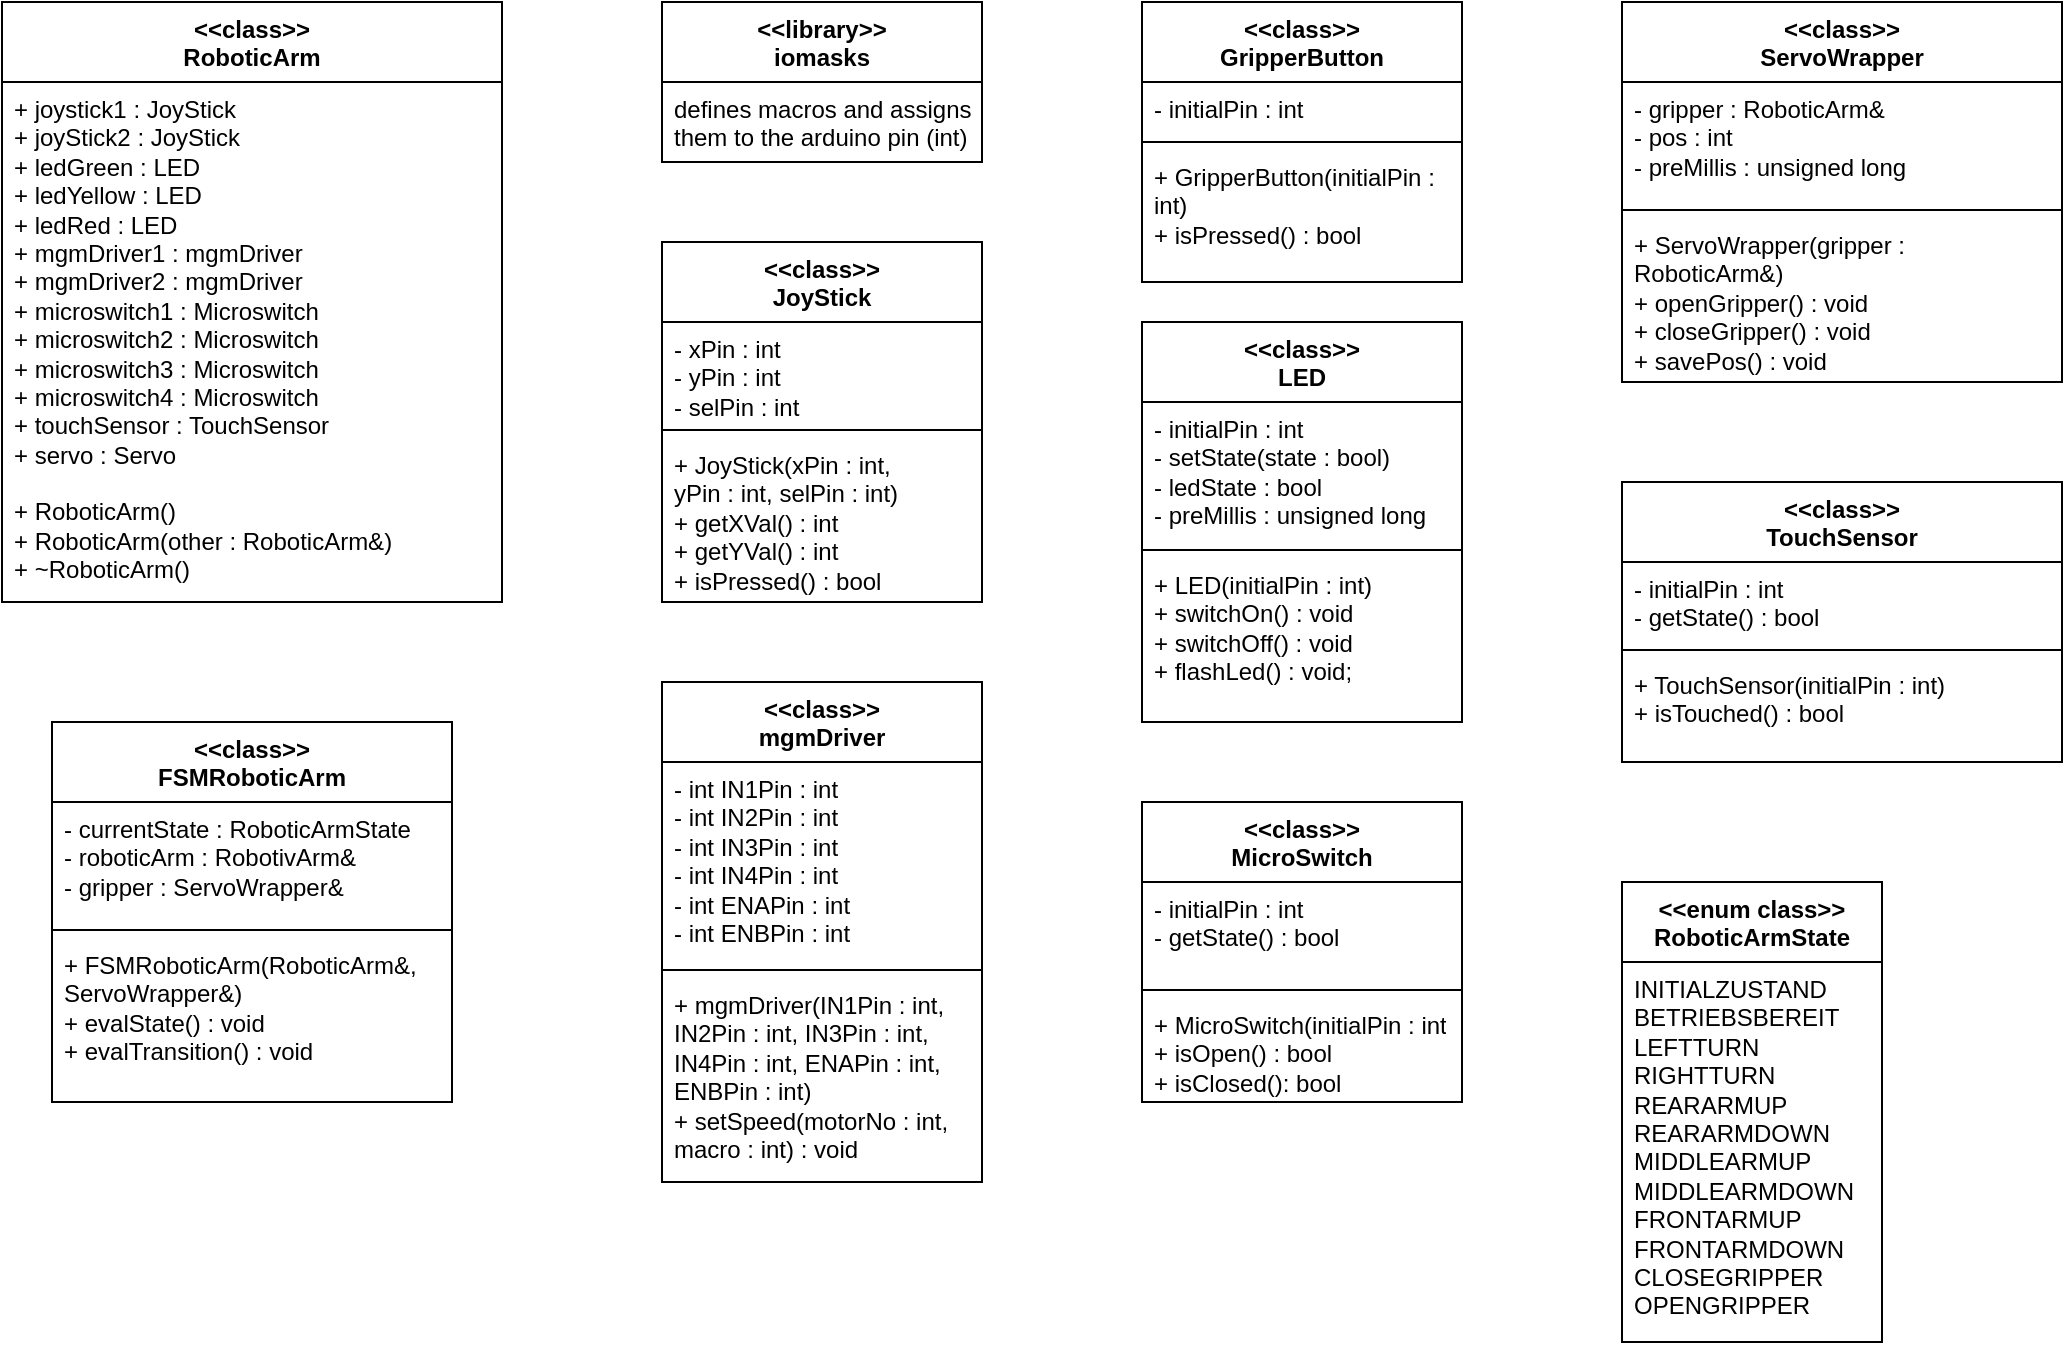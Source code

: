 <mxfile version="24.7.17">
  <diagram id="C5RBs43oDa-KdzZeNtuy" name="Page-1">
    <mxGraphModel dx="1619" dy="1180" grid="1" gridSize="10" guides="1" tooltips="1" connect="1" arrows="1" fold="1" page="1" pageScale="1" pageWidth="827" pageHeight="1169" math="0" shadow="0">
      <root>
        <mxCell id="WIyWlLk6GJQsqaUBKTNV-0" />
        <mxCell id="WIyWlLk6GJQsqaUBKTNV-1" parent="WIyWlLk6GJQsqaUBKTNV-0" />
        <mxCell id="HZ8HwrPfKCRjwxJF_i9Q-2" value="&lt;div&gt;&amp;lt;&amp;lt;library&amp;gt;&amp;gt;&lt;br&gt;iomasks&lt;/div&gt;" style="swimlane;fontStyle=1;align=center;verticalAlign=top;childLayout=stackLayout;horizontal=1;startSize=40;horizontalStack=0;resizeParent=1;resizeParentMax=0;resizeLast=0;collapsible=1;marginBottom=0;whiteSpace=wrap;html=1;" parent="WIyWlLk6GJQsqaUBKTNV-1" vertex="1">
          <mxGeometry x="200" y="80" width="160" height="80" as="geometry" />
        </mxCell>
        <mxCell id="HZ8HwrPfKCRjwxJF_i9Q-3" value="defines macros and assigns them to the arduino pin (int)" style="text;strokeColor=none;fillColor=none;align=left;verticalAlign=top;spacingLeft=4;spacingRight=4;overflow=hidden;rotatable=0;points=[[0,0.5],[1,0.5]];portConstraint=eastwest;whiteSpace=wrap;html=1;" parent="HZ8HwrPfKCRjwxJF_i9Q-2" vertex="1">
          <mxGeometry y="40" width="160" height="40" as="geometry" />
        </mxCell>
        <mxCell id="HZ8HwrPfKCRjwxJF_i9Q-6" value="&lt;div&gt;&amp;lt;&amp;lt;class&amp;gt;&amp;gt;&lt;/div&gt;GripperButton" style="swimlane;fontStyle=1;align=center;verticalAlign=top;childLayout=stackLayout;horizontal=1;startSize=40;horizontalStack=0;resizeParent=1;resizeParentMax=0;resizeLast=0;collapsible=1;marginBottom=0;whiteSpace=wrap;html=1;" parent="WIyWlLk6GJQsqaUBKTNV-1" vertex="1">
          <mxGeometry x="440" y="80" width="160" height="140" as="geometry" />
        </mxCell>
        <mxCell id="HZ8HwrPfKCRjwxJF_i9Q-7" value="- initialPin : int" style="text;strokeColor=none;fillColor=none;align=left;verticalAlign=top;spacingLeft=4;spacingRight=4;overflow=hidden;rotatable=0;points=[[0,0.5],[1,0.5]];portConstraint=eastwest;whiteSpace=wrap;html=1;" parent="HZ8HwrPfKCRjwxJF_i9Q-6" vertex="1">
          <mxGeometry y="40" width="160" height="26" as="geometry" />
        </mxCell>
        <mxCell id="HZ8HwrPfKCRjwxJF_i9Q-8" value="" style="line;strokeWidth=1;fillColor=none;align=left;verticalAlign=middle;spacingTop=-1;spacingLeft=3;spacingRight=3;rotatable=0;labelPosition=right;points=[];portConstraint=eastwest;strokeColor=inherit;" parent="HZ8HwrPfKCRjwxJF_i9Q-6" vertex="1">
          <mxGeometry y="66" width="160" height="8" as="geometry" />
        </mxCell>
        <mxCell id="HZ8HwrPfKCRjwxJF_i9Q-9" value="+ GripperButton(initialPin : int)&lt;div&gt;+ isPressed() : bool&lt;/div&gt;" style="text;strokeColor=none;fillColor=none;align=left;verticalAlign=top;spacingLeft=4;spacingRight=4;overflow=hidden;rotatable=0;points=[[0,0.5],[1,0.5]];portConstraint=eastwest;whiteSpace=wrap;html=1;" parent="HZ8HwrPfKCRjwxJF_i9Q-6" vertex="1">
          <mxGeometry y="74" width="160" height="66" as="geometry" />
        </mxCell>
        <mxCell id="HZ8HwrPfKCRjwxJF_i9Q-10" value="&lt;div&gt;&amp;lt;&amp;lt;class&amp;gt;&amp;gt;&lt;/div&gt;&lt;div&gt;JoyStick&lt;/div&gt;" style="swimlane;fontStyle=1;align=center;verticalAlign=top;childLayout=stackLayout;horizontal=1;startSize=40;horizontalStack=0;resizeParent=1;resizeParentMax=0;resizeLast=0;collapsible=1;marginBottom=0;whiteSpace=wrap;html=1;" parent="WIyWlLk6GJQsqaUBKTNV-1" vertex="1">
          <mxGeometry x="200" y="200" width="160" height="180" as="geometry" />
        </mxCell>
        <mxCell id="HZ8HwrPfKCRjwxJF_i9Q-11" value="- xPin : int&lt;div&gt;- yPin : int&lt;br&gt;- selPin : int&lt;/div&gt;" style="text;strokeColor=none;fillColor=none;align=left;verticalAlign=top;spacingLeft=4;spacingRight=4;overflow=hidden;rotatable=0;points=[[0,0.5],[1,0.5]];portConstraint=eastwest;whiteSpace=wrap;html=1;" parent="HZ8HwrPfKCRjwxJF_i9Q-10" vertex="1">
          <mxGeometry y="40" width="160" height="50" as="geometry" />
        </mxCell>
        <mxCell id="HZ8HwrPfKCRjwxJF_i9Q-12" value="" style="line;strokeWidth=1;fillColor=none;align=left;verticalAlign=middle;spacingTop=-1;spacingLeft=3;spacingRight=3;rotatable=0;labelPosition=right;points=[];portConstraint=eastwest;strokeColor=inherit;" parent="HZ8HwrPfKCRjwxJF_i9Q-10" vertex="1">
          <mxGeometry y="90" width="160" height="8" as="geometry" />
        </mxCell>
        <mxCell id="HZ8HwrPfKCRjwxJF_i9Q-13" value="+ JoyStick(xPin : int,&amp;nbsp;&lt;div&gt;yPin : int, selPin : int)&lt;/div&gt;&lt;div&gt;+ getXVal() : int&lt;/div&gt;&lt;div&gt;+ getYVal() : int&lt;/div&gt;&lt;div&gt;+ isPressed() : bool&lt;/div&gt;" style="text;strokeColor=none;fillColor=none;align=left;verticalAlign=top;spacingLeft=4;spacingRight=4;overflow=hidden;rotatable=0;points=[[0,0.5],[1,0.5]];portConstraint=eastwest;whiteSpace=wrap;html=1;" parent="HZ8HwrPfKCRjwxJF_i9Q-10" vertex="1">
          <mxGeometry y="98" width="160" height="82" as="geometry" />
        </mxCell>
        <mxCell id="HZ8HwrPfKCRjwxJF_i9Q-14" value="&lt;div&gt;&amp;lt;&amp;lt;class&amp;gt;&amp;gt;&lt;/div&gt;&lt;div&gt;LED&lt;/div&gt;" style="swimlane;fontStyle=1;align=center;verticalAlign=top;childLayout=stackLayout;horizontal=1;startSize=40;horizontalStack=0;resizeParent=1;resizeParentMax=0;resizeLast=0;collapsible=1;marginBottom=0;whiteSpace=wrap;html=1;" parent="WIyWlLk6GJQsqaUBKTNV-1" vertex="1">
          <mxGeometry x="440" y="240" width="160" height="200" as="geometry" />
        </mxCell>
        <mxCell id="HZ8HwrPfKCRjwxJF_i9Q-15" value="- initialPin : int&lt;div&gt;- setState(state : bool)&lt;/div&gt;&lt;div&gt;- ledState : bool&lt;/div&gt;&lt;div&gt;- preMillis : unsigned long&lt;/div&gt;" style="text;strokeColor=none;fillColor=none;align=left;verticalAlign=top;spacingLeft=4;spacingRight=4;overflow=hidden;rotatable=0;points=[[0,0.5],[1,0.5]];portConstraint=eastwest;whiteSpace=wrap;html=1;" parent="HZ8HwrPfKCRjwxJF_i9Q-14" vertex="1">
          <mxGeometry y="40" width="160" height="70" as="geometry" />
        </mxCell>
        <mxCell id="HZ8HwrPfKCRjwxJF_i9Q-16" value="" style="line;strokeWidth=1;fillColor=none;align=left;verticalAlign=middle;spacingTop=-1;spacingLeft=3;spacingRight=3;rotatable=0;labelPosition=right;points=[];portConstraint=eastwest;strokeColor=inherit;" parent="HZ8HwrPfKCRjwxJF_i9Q-14" vertex="1">
          <mxGeometry y="110" width="160" height="8" as="geometry" />
        </mxCell>
        <mxCell id="HZ8HwrPfKCRjwxJF_i9Q-17" value="+ LED(initialPin : int)&lt;div&gt;+ switchOn() : void&lt;/div&gt;&lt;div&gt;+ switchOff() : void&lt;/div&gt;&lt;div&gt;+ flashLed() : void;&lt;/div&gt;" style="text;strokeColor=none;fillColor=none;align=left;verticalAlign=top;spacingLeft=4;spacingRight=4;overflow=hidden;rotatable=0;points=[[0,0.5],[1,0.5]];portConstraint=eastwest;whiteSpace=wrap;html=1;" parent="HZ8HwrPfKCRjwxJF_i9Q-14" vertex="1">
          <mxGeometry y="118" width="160" height="82" as="geometry" />
        </mxCell>
        <mxCell id="HZ8HwrPfKCRjwxJF_i9Q-18" value="&lt;div&gt;&amp;lt;&amp;lt;class&amp;gt;&amp;gt;&lt;/div&gt;&lt;div&gt;mgmDriver&lt;/div&gt;" style="swimlane;fontStyle=1;align=center;verticalAlign=top;childLayout=stackLayout;horizontal=1;startSize=40;horizontalStack=0;resizeParent=1;resizeParentMax=0;resizeLast=0;collapsible=1;marginBottom=0;whiteSpace=wrap;html=1;" parent="WIyWlLk6GJQsqaUBKTNV-1" vertex="1">
          <mxGeometry x="200" y="420" width="160" height="250" as="geometry" />
        </mxCell>
        <mxCell id="HZ8HwrPfKCRjwxJF_i9Q-19" value="- int IN1Pin : int&lt;div&gt;- int IN2Pin : int&lt;br&gt;&lt;/div&gt;&lt;div&gt;- int IN3Pin : int&lt;br&gt;&lt;/div&gt;&lt;div&gt;- int IN4Pin : int&lt;br&gt;&lt;/div&gt;&lt;div&gt;- int ENAPin : int&lt;br&gt;&lt;/div&gt;&lt;div&gt;- int ENBPin : int&lt;br&gt;&lt;/div&gt;" style="text;strokeColor=none;fillColor=none;align=left;verticalAlign=top;spacingLeft=4;spacingRight=4;overflow=hidden;rotatable=0;points=[[0,0.5],[1,0.5]];portConstraint=eastwest;whiteSpace=wrap;html=1;" parent="HZ8HwrPfKCRjwxJF_i9Q-18" vertex="1">
          <mxGeometry y="40" width="160" height="100" as="geometry" />
        </mxCell>
        <mxCell id="HZ8HwrPfKCRjwxJF_i9Q-20" value="" style="line;strokeWidth=1;fillColor=none;align=left;verticalAlign=middle;spacingTop=-1;spacingLeft=3;spacingRight=3;rotatable=0;labelPosition=right;points=[];portConstraint=eastwest;strokeColor=inherit;" parent="HZ8HwrPfKCRjwxJF_i9Q-18" vertex="1">
          <mxGeometry y="140" width="160" height="8" as="geometry" />
        </mxCell>
        <mxCell id="HZ8HwrPfKCRjwxJF_i9Q-21" value="+ mgmDriver(IN1Pin : int, IN2Pin : int, IN3Pin : int, IN4Pin : int, ENAPin : int, ENBPin : int)&lt;div&gt;+ setSpeed(motorNo : int, macro : int&lt;span style=&quot;background-color: initial;&quot;&gt;) : void&lt;/span&gt;&lt;/div&gt;" style="text;strokeColor=none;fillColor=none;align=left;verticalAlign=top;spacingLeft=4;spacingRight=4;overflow=hidden;rotatable=0;points=[[0,0.5],[1,0.5]];portConstraint=eastwest;whiteSpace=wrap;html=1;" parent="HZ8HwrPfKCRjwxJF_i9Q-18" vertex="1">
          <mxGeometry y="148" width="160" height="102" as="geometry" />
        </mxCell>
        <mxCell id="HZ8HwrPfKCRjwxJF_i9Q-22" value="&lt;div&gt;&amp;lt;&amp;lt;class&amp;gt;&amp;gt;&lt;/div&gt;&lt;div&gt;MicroSwitch&lt;/div&gt;" style="swimlane;fontStyle=1;align=center;verticalAlign=top;childLayout=stackLayout;horizontal=1;startSize=40;horizontalStack=0;resizeParent=1;resizeParentMax=0;resizeLast=0;collapsible=1;marginBottom=0;whiteSpace=wrap;html=1;" parent="WIyWlLk6GJQsqaUBKTNV-1" vertex="1">
          <mxGeometry x="440" y="480" width="160" height="150" as="geometry" />
        </mxCell>
        <mxCell id="HZ8HwrPfKCRjwxJF_i9Q-23" value="- initialPin : int&lt;div&gt;- getState() : bool&lt;/div&gt;" style="text;strokeColor=none;fillColor=none;align=left;verticalAlign=top;spacingLeft=4;spacingRight=4;overflow=hidden;rotatable=0;points=[[0,0.5],[1,0.5]];portConstraint=eastwest;whiteSpace=wrap;html=1;" parent="HZ8HwrPfKCRjwxJF_i9Q-22" vertex="1">
          <mxGeometry y="40" width="160" height="50" as="geometry" />
        </mxCell>
        <mxCell id="HZ8HwrPfKCRjwxJF_i9Q-24" value="" style="line;strokeWidth=1;fillColor=none;align=left;verticalAlign=middle;spacingTop=-1;spacingLeft=3;spacingRight=3;rotatable=0;labelPosition=right;points=[];portConstraint=eastwest;strokeColor=inherit;" parent="HZ8HwrPfKCRjwxJF_i9Q-22" vertex="1">
          <mxGeometry y="90" width="160" height="8" as="geometry" />
        </mxCell>
        <mxCell id="HZ8HwrPfKCRjwxJF_i9Q-25" value="+ MicroSwitch(initialPin : int&lt;div&gt;+ isOpen() : bool&lt;/div&gt;&lt;div&gt;+ isClosed(): bool&lt;/div&gt;" style="text;strokeColor=none;fillColor=none;align=left;verticalAlign=top;spacingLeft=4;spacingRight=4;overflow=hidden;rotatable=0;points=[[0,0.5],[1,0.5]];portConstraint=eastwest;whiteSpace=wrap;html=1;" parent="HZ8HwrPfKCRjwxJF_i9Q-22" vertex="1">
          <mxGeometry y="98" width="160" height="52" as="geometry" />
        </mxCell>
        <mxCell id="HZ8HwrPfKCRjwxJF_i9Q-26" value="&lt;div&gt;&amp;lt;&amp;lt;class&amp;gt;&amp;gt;&lt;/div&gt;&lt;div&gt;RoboticArm&lt;/div&gt;" style="swimlane;fontStyle=1;align=center;verticalAlign=top;childLayout=stackLayout;horizontal=1;startSize=40;horizontalStack=0;resizeParent=1;resizeParentMax=0;resizeLast=0;collapsible=1;marginBottom=0;whiteSpace=wrap;html=1;" parent="WIyWlLk6GJQsqaUBKTNV-1" vertex="1">
          <mxGeometry x="-130" y="80" width="250" height="300" as="geometry" />
        </mxCell>
        <mxCell id="HZ8HwrPfKCRjwxJF_i9Q-27" value="+ joystick1 : JoyStick&lt;div&gt;+ joyStick2 : JoyStick&lt;/div&gt;&lt;div&gt;+ ledGreen : LED&lt;/div&gt;&lt;div&gt;+ ledYellow : LED&lt;/div&gt;&lt;div&gt;+ ledRed : LED&lt;/div&gt;&lt;div&gt;+ mgmDriver1 : mgmDriver&lt;/div&gt;&lt;div&gt;+ mgmDriver2 : mgmDriver&lt;/div&gt;&lt;div&gt;+ microswitch1 : Microswitch&lt;/div&gt;&lt;div&gt;+ microswitch2 : Microswitch&lt;br&gt;&lt;/div&gt;&lt;div&gt;+ microswitch3 : Microswitch&lt;br&gt;&lt;/div&gt;&lt;div&gt;+ microswitch4 : Microswitch&lt;br&gt;&lt;/div&gt;&lt;div&gt;+ touchSensor : TouchSensor&lt;/div&gt;&lt;div&gt;+ servo : Servo&lt;/div&gt;&lt;div&gt;&lt;br&gt;&lt;/div&gt;&lt;div&gt;+ RoboticArm()&lt;/div&gt;&lt;div&gt;+ RoboticArm(other : RoboticArm&amp;amp;)&lt;/div&gt;&lt;div&gt;+ ~RoboticArm()&lt;/div&gt;" style="text;strokeColor=none;fillColor=none;align=left;verticalAlign=top;spacingLeft=4;spacingRight=4;overflow=hidden;rotatable=0;points=[[0,0.5],[1,0.5]];portConstraint=eastwest;whiteSpace=wrap;html=1;" parent="HZ8HwrPfKCRjwxJF_i9Q-26" vertex="1">
          <mxGeometry y="40" width="250" height="260" as="geometry" />
        </mxCell>
        <mxCell id="HZ8HwrPfKCRjwxJF_i9Q-30" value="&lt;div&gt;&amp;lt;&amp;lt;class&amp;gt;&amp;gt;&lt;/div&gt;&lt;div&gt;ServoWrapper&lt;/div&gt;" style="swimlane;fontStyle=1;align=center;verticalAlign=top;childLayout=stackLayout;horizontal=1;startSize=40;horizontalStack=0;resizeParent=1;resizeParentMax=0;resizeLast=0;collapsible=1;marginBottom=0;whiteSpace=wrap;html=1;" parent="WIyWlLk6GJQsqaUBKTNV-1" vertex="1">
          <mxGeometry x="680" y="80" width="220" height="190" as="geometry" />
        </mxCell>
        <mxCell id="HZ8HwrPfKCRjwxJF_i9Q-31" value="- gripper : RoboticArm&amp;amp;&lt;div&gt;- pos : int&lt;/div&gt;&lt;div&gt;- preMillis : unsigned long&lt;/div&gt;" style="text;strokeColor=none;fillColor=none;align=left;verticalAlign=top;spacingLeft=4;spacingRight=4;overflow=hidden;rotatable=0;points=[[0,0.5],[1,0.5]];portConstraint=eastwest;whiteSpace=wrap;html=1;" parent="HZ8HwrPfKCRjwxJF_i9Q-30" vertex="1">
          <mxGeometry y="40" width="220" height="60" as="geometry" />
        </mxCell>
        <mxCell id="HZ8HwrPfKCRjwxJF_i9Q-32" value="" style="line;strokeWidth=1;fillColor=none;align=left;verticalAlign=middle;spacingTop=-1;spacingLeft=3;spacingRight=3;rotatable=0;labelPosition=right;points=[];portConstraint=eastwest;strokeColor=inherit;" parent="HZ8HwrPfKCRjwxJF_i9Q-30" vertex="1">
          <mxGeometry y="100" width="220" height="8" as="geometry" />
        </mxCell>
        <mxCell id="HZ8HwrPfKCRjwxJF_i9Q-33" value="+ ServoWrapper(gripper : RoboticArm&amp;amp;)&lt;div&gt;+ openGripper() : void&lt;/div&gt;&lt;div&gt;+ closeGripper() : void&lt;/div&gt;&lt;div&gt;+ savePos() : void&lt;br&gt;&lt;div&gt;&lt;br&gt;&lt;/div&gt;&lt;/div&gt;" style="text;strokeColor=none;fillColor=none;align=left;verticalAlign=top;spacingLeft=4;spacingRight=4;overflow=hidden;rotatable=0;points=[[0,0.5],[1,0.5]];portConstraint=eastwest;whiteSpace=wrap;html=1;" parent="HZ8HwrPfKCRjwxJF_i9Q-30" vertex="1">
          <mxGeometry y="108" width="220" height="82" as="geometry" />
        </mxCell>
        <mxCell id="HZ8HwrPfKCRjwxJF_i9Q-34" value="&lt;div&gt;&amp;lt;&amp;lt;class&amp;gt;&amp;gt;&lt;/div&gt;&lt;div&gt;TouchSensor&lt;/div&gt;" style="swimlane;fontStyle=1;align=center;verticalAlign=top;childLayout=stackLayout;horizontal=1;startSize=40;horizontalStack=0;resizeParent=1;resizeParentMax=0;resizeLast=0;collapsible=1;marginBottom=0;whiteSpace=wrap;html=1;" parent="WIyWlLk6GJQsqaUBKTNV-1" vertex="1">
          <mxGeometry x="680" y="320" width="220" height="140" as="geometry" />
        </mxCell>
        <mxCell id="HZ8HwrPfKCRjwxJF_i9Q-35" value="- initialPin : int&lt;div&gt;- getState() : bool&lt;/div&gt;&lt;div&gt;&lt;br&gt;&lt;/div&gt;" style="text;strokeColor=none;fillColor=none;align=left;verticalAlign=top;spacingLeft=4;spacingRight=4;overflow=hidden;rotatable=0;points=[[0,0.5],[1,0.5]];portConstraint=eastwest;whiteSpace=wrap;html=1;" parent="HZ8HwrPfKCRjwxJF_i9Q-34" vertex="1">
          <mxGeometry y="40" width="220" height="40" as="geometry" />
        </mxCell>
        <mxCell id="HZ8HwrPfKCRjwxJF_i9Q-36" value="" style="line;strokeWidth=1;fillColor=none;align=left;verticalAlign=middle;spacingTop=-1;spacingLeft=3;spacingRight=3;rotatable=0;labelPosition=right;points=[];portConstraint=eastwest;strokeColor=inherit;" parent="HZ8HwrPfKCRjwxJF_i9Q-34" vertex="1">
          <mxGeometry y="80" width="220" height="8" as="geometry" />
        </mxCell>
        <mxCell id="HZ8HwrPfKCRjwxJF_i9Q-37" value="+ TouchSensor(initialPin : int)&lt;div&gt;+ isTouched() : bool&lt;/div&gt;" style="text;strokeColor=none;fillColor=none;align=left;verticalAlign=top;spacingLeft=4;spacingRight=4;overflow=hidden;rotatable=0;points=[[0,0.5],[1,0.5]];portConstraint=eastwest;whiteSpace=wrap;html=1;" parent="HZ8HwrPfKCRjwxJF_i9Q-34" vertex="1">
          <mxGeometry y="88" width="220" height="52" as="geometry" />
        </mxCell>
        <mxCell id="HZ8HwrPfKCRjwxJF_i9Q-38" value="&lt;div&gt;&amp;lt;&amp;lt;class&amp;gt;&amp;gt;&lt;/div&gt;&lt;div&gt;FSMRoboticArm&lt;/div&gt;" style="swimlane;fontStyle=1;align=center;verticalAlign=top;childLayout=stackLayout;horizontal=1;startSize=40;horizontalStack=0;resizeParent=1;resizeParentMax=0;resizeLast=0;collapsible=1;marginBottom=0;whiteSpace=wrap;html=1;" parent="WIyWlLk6GJQsqaUBKTNV-1" vertex="1">
          <mxGeometry x="-105" y="440" width="200" height="190" as="geometry" />
        </mxCell>
        <mxCell id="HZ8HwrPfKCRjwxJF_i9Q-39" value="- currentState : RoboticArmState&lt;div&gt;- roboticArm : RobotivArm&amp;amp;&lt;/div&gt;&lt;div&gt;- gripper : ServoWrapper&amp;amp;&lt;/div&gt;" style="text;strokeColor=none;fillColor=none;align=left;verticalAlign=top;spacingLeft=4;spacingRight=4;overflow=hidden;rotatable=0;points=[[0,0.5],[1,0.5]];portConstraint=eastwest;whiteSpace=wrap;html=1;" parent="HZ8HwrPfKCRjwxJF_i9Q-38" vertex="1">
          <mxGeometry y="40" width="200" height="60" as="geometry" />
        </mxCell>
        <mxCell id="HZ8HwrPfKCRjwxJF_i9Q-40" value="" style="line;strokeWidth=1;fillColor=none;align=left;verticalAlign=middle;spacingTop=-1;spacingLeft=3;spacingRight=3;rotatable=0;labelPosition=right;points=[];portConstraint=eastwest;strokeColor=inherit;" parent="HZ8HwrPfKCRjwxJF_i9Q-38" vertex="1">
          <mxGeometry y="100" width="200" height="8" as="geometry" />
        </mxCell>
        <mxCell id="HZ8HwrPfKCRjwxJF_i9Q-41" value="+ FSMRoboticArm(RoboticArm&amp;amp;, ServoWrapper&amp;amp;)&lt;div&gt;+ evalState() : void&lt;/div&gt;&lt;div&gt;+ evalTransition() : void&lt;/div&gt;" style="text;strokeColor=none;fillColor=none;align=left;verticalAlign=top;spacingLeft=4;spacingRight=4;overflow=hidden;rotatable=0;points=[[0,0.5],[1,0.5]];portConstraint=eastwest;whiteSpace=wrap;html=1;" parent="HZ8HwrPfKCRjwxJF_i9Q-38" vertex="1">
          <mxGeometry y="108" width="200" height="82" as="geometry" />
        </mxCell>
        <mxCell id="HZ8HwrPfKCRjwxJF_i9Q-42" value="&lt;div&gt;&amp;lt;&amp;lt;enum class&amp;gt;&amp;gt;&lt;/div&gt;&lt;div&gt;RoboticArmState&lt;/div&gt;" style="swimlane;fontStyle=1;align=center;verticalAlign=top;childLayout=stackLayout;horizontal=1;startSize=40;horizontalStack=0;resizeParent=1;resizeParentMax=0;resizeLast=0;collapsible=1;marginBottom=0;whiteSpace=wrap;html=1;" parent="WIyWlLk6GJQsqaUBKTNV-1" vertex="1">
          <mxGeometry x="680" y="520" width="130" height="230" as="geometry" />
        </mxCell>
        <mxCell id="HZ8HwrPfKCRjwxJF_i9Q-45" value="&lt;div&gt;INITIALZUSTAND&lt;/div&gt;&lt;div&gt;BETRIEBSBEREIT&lt;/div&gt;&lt;div&gt;LEFTTURN&lt;/div&gt;&lt;div&gt;RIGHTTURN&lt;/div&gt;&lt;div&gt;&lt;span style=&quot;background-color: initial;&quot;&gt;REARARMUP&lt;/span&gt;&lt;/div&gt;&lt;div&gt;REARARMDOWN&lt;/div&gt;&lt;div&gt;MIDDLEARMUP&lt;/div&gt;&lt;div&gt;&lt;span style=&quot;background-color: initial;&quot;&gt;MIDDLEARMDOWN&lt;/span&gt;&lt;/div&gt;&lt;div&gt;&lt;span style=&quot;background-color: initial;&quot;&gt;FRONTARMUP&lt;/span&gt;&lt;/div&gt;&lt;div&gt;FRONTARMDOWN&lt;/div&gt;&lt;div&gt;CLOSEGRIPPER&lt;/div&gt;&lt;div&gt;&lt;span style=&quot;background-color: initial;&quot;&gt;OPENGRIPPER&amp;nbsp;&lt;/span&gt;&lt;/div&gt;" style="text;strokeColor=none;fillColor=none;align=left;verticalAlign=top;spacingLeft=4;spacingRight=4;overflow=hidden;rotatable=0;points=[[0,0.5],[1,0.5]];portConstraint=eastwest;whiteSpace=wrap;html=1;" parent="HZ8HwrPfKCRjwxJF_i9Q-42" vertex="1">
          <mxGeometry y="40" width="130" height="190" as="geometry" />
        </mxCell>
      </root>
    </mxGraphModel>
  </diagram>
</mxfile>
